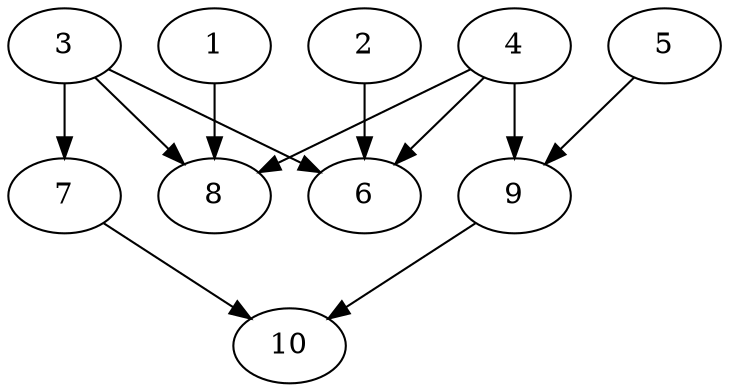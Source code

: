 // DAG automatically generated by daggen at Thu Oct  3 13:58:04 2019
// ./daggen --dot -n 10 --ccr 0.3 --fat 0.7 --regular 0.9 --density 0.5 --mindata 5242880 --maxdata 52428800 
digraph G {
  1 [size="44373333", alpha="0.06", expect_size="13312000"] 
  1 -> 8 [size ="13312000"]
  2 [size="121733120", alpha="0.17", expect_size="36519936"] 
  2 -> 6 [size ="36519936"]
  3 [size="41987413", alpha="0.17", expect_size="12596224"] 
  3 -> 6 [size ="12596224"]
  3 -> 7 [size ="12596224"]
  3 -> 8 [size ="12596224"]
  4 [size="102341973", alpha="0.00", expect_size="30702592"] 
  4 -> 6 [size ="30702592"]
  4 -> 8 [size ="30702592"]
  4 -> 9 [size ="30702592"]
  5 [size="120405333", alpha="0.00", expect_size="36121600"] 
  5 -> 9 [size ="36121600"]
  6 [size="61661867", alpha="0.08", expect_size="18498560"] 
  7 [size="104727893", alpha="0.05", expect_size="31418368"] 
  7 -> 10 [size ="31418368"]
  8 [size="17646933", alpha="0.01", expect_size="5294080"] 
  9 [size="50595840", alpha="0.03", expect_size="15178752"] 
  9 -> 10 [size ="15178752"]
  10 [size="157767680", alpha="0.11", expect_size="47330304"] 
}
